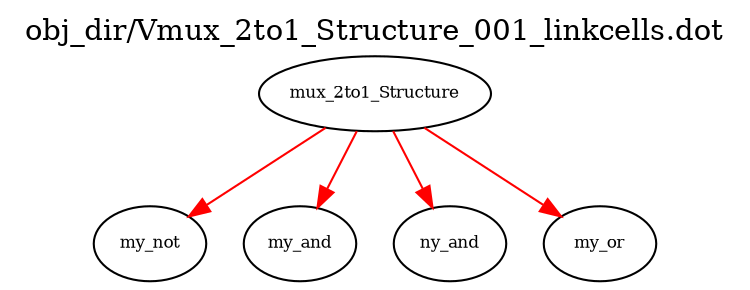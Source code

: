 digraph v3graph {
	graph	[label="obj_dir/Vmux_2to1_Structure_001_linkcells.dot",
		 labelloc=t, labeljust=l,
		 //size="7.5,10",
		 rankdir=TB];
	n0	[fontsize=8 label="mux_2to1_Structure", color=black];
	n1	[fontsize=8 label="my_not", color=black];
	n2	[fontsize=8 label="my_and", color=black];
	n3	[fontsize=8 label="ny_and", color=black];
	n4	[fontsize=8 label="my_or", color=black];
	n0 -> n1 [fontsize=8 label="" weight=1 color=red];
	n0 -> n2 [fontsize=8 label="" weight=1 color=red];
	n0 -> n3 [fontsize=8 label="" weight=1 color=red];
	n0 -> n4 [fontsize=8 label="" weight=1 color=red];
}
